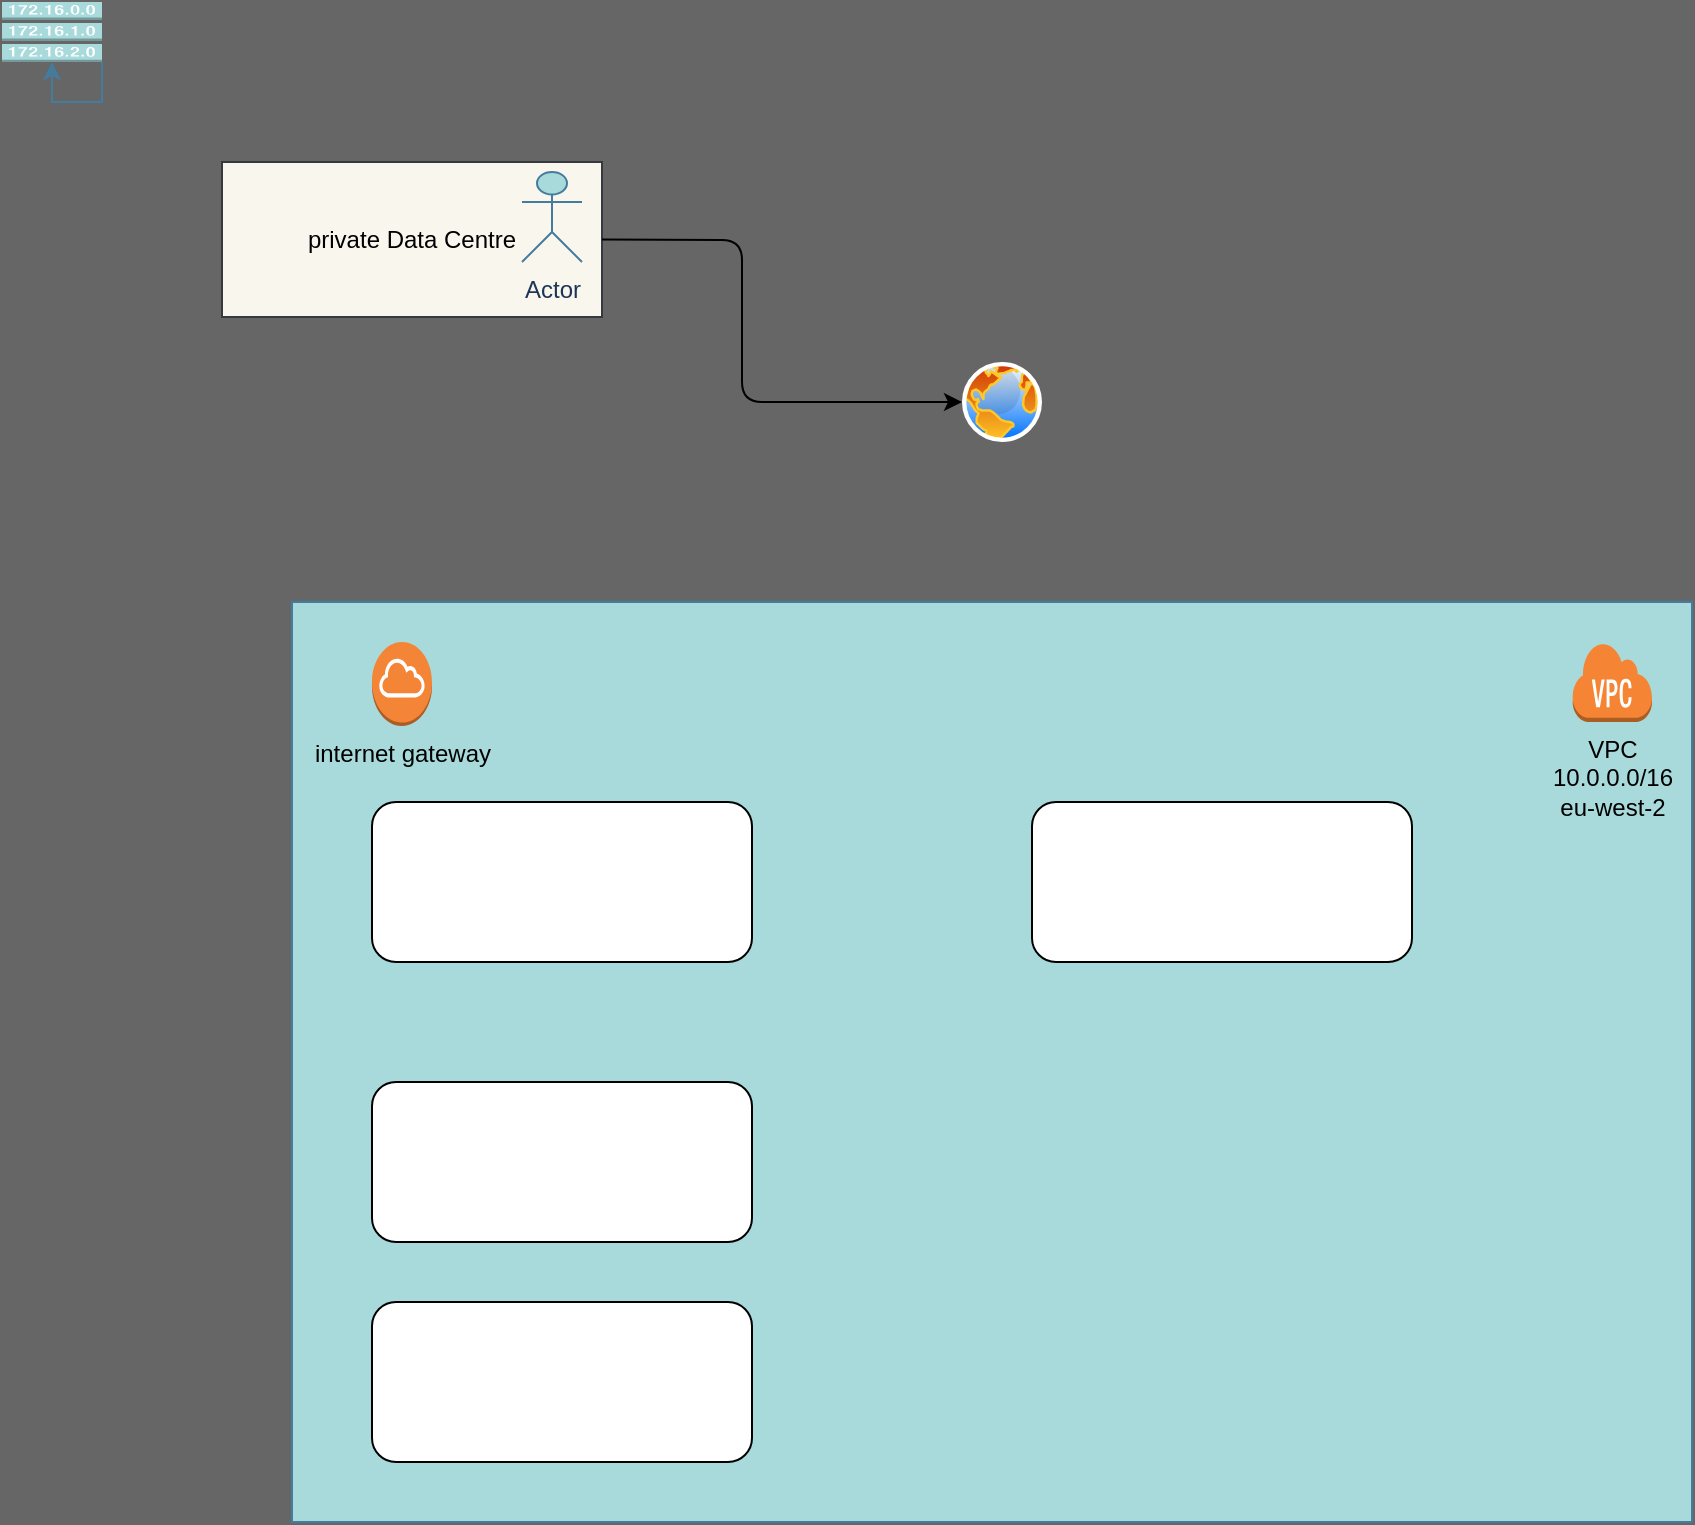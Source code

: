 <mxfile version="21.6.8" type="github">
  <diagram name="Page-1" id="vXXdHOjLMCbhnJi_8r9R">
    <mxGraphModel dx="1910" dy="1663" grid="1" gridSize="10" guides="1" tooltips="1" connect="1" arrows="1" fold="1" page="1" pageScale="1" pageWidth="850" pageHeight="1100" background="#666666" math="0" shadow="0">
      <root>
        <mxCell id="0" />
        <mxCell id="1" parent="0" />
        <mxCell id="dzske7QWv8xPjGf_Z0UT-3" value="" style="outlineConnect=0;dashed=0;verticalLabelPosition=bottom;verticalAlign=top;align=center;html=1;shape=mxgraph.aws3.route_table;fillColor=#A8DADC;labelBackgroundColor=none;strokeColor=#457B9D;fontColor=#1D3557;rounded=0;" vertex="1" parent="1">
          <mxGeometry x="-70" y="-40" width="50" height="30" as="geometry" />
        </mxCell>
        <mxCell id="dzske7QWv8xPjGf_Z0UT-4" style="edgeStyle=orthogonalEdgeStyle;rounded=0;orthogonalLoop=1;jettySize=auto;html=1;exitX=1;exitY=1;exitDx=0;exitDy=0;exitPerimeter=0;labelBackgroundColor=none;strokeColor=#457B9D;fontColor=default;" edge="1" parent="1" source="dzske7QWv8xPjGf_Z0UT-3" target="dzske7QWv8xPjGf_Z0UT-3">
          <mxGeometry relative="1" as="geometry" />
        </mxCell>
        <mxCell id="dzske7QWv8xPjGf_Z0UT-5" value="private Data Centre" style="rounded=0;whiteSpace=wrap;html=1;labelBackgroundColor=none;fillColor=#f9f7ed;strokeColor=#36393d;" vertex="1" parent="1">
          <mxGeometry x="40" y="40" width="190" height="77.5" as="geometry" />
        </mxCell>
        <mxCell id="dzske7QWv8xPjGf_Z0UT-7" value="" style="image;aspect=fixed;perimeter=ellipsePerimeter;html=1;align=center;shadow=0;dashed=0;spacingTop=3;image=img/lib/active_directory/internet_globe.svg;labelBackgroundColor=none;fillColor=#A8DADC;strokeColor=#457B9D;fontColor=#1D3557;rounded=0;" vertex="1" parent="1">
          <mxGeometry x="410" y="140" width="40" height="40" as="geometry" />
        </mxCell>
        <mxCell id="dzske7QWv8xPjGf_Z0UT-8" value="Actor" style="shape=umlActor;verticalLabelPosition=bottom;verticalAlign=top;html=1;outlineConnect=0;labelBackgroundColor=none;fillColor=#A8DADC;strokeColor=#457B9D;fontColor=#1D3557;rounded=0;" vertex="1" parent="1">
          <mxGeometry x="190" y="45" width="30" height="45" as="geometry" />
        </mxCell>
        <mxCell id="dzske7QWv8xPjGf_Z0UT-28" value="" style="endArrow=classic;html=1;exitX=1;exitY=0.5;exitDx=0;exitDy=0;" edge="1" parent="1" source="dzske7QWv8xPjGf_Z0UT-5">
          <mxGeometry width="50" height="50" relative="1" as="geometry">
            <mxPoint x="410" y="190" as="sourcePoint" />
            <mxPoint x="410" y="160" as="targetPoint" />
            <Array as="points">
              <mxPoint x="300" y="79" />
              <mxPoint x="300" y="160" />
            </Array>
          </mxGeometry>
        </mxCell>
        <mxCell id="dzske7QWv8xPjGf_Z0UT-31" value="" style="group" vertex="1" connectable="0" parent="1">
          <mxGeometry x="75" y="260" width="700" height="460" as="geometry" />
        </mxCell>
        <mxCell id="dzske7QWv8xPjGf_Z0UT-1" value="" style="rounded=0;whiteSpace=wrap;html=1;fontStyle=1;labelBackgroundColor=none;fillColor=#A8DADC;strokeColor=#457B9D;fontColor=#1D3557;movable=1;resizable=1;rotatable=1;deletable=1;editable=1;locked=0;connectable=1;" vertex="1" parent="dzske7QWv8xPjGf_Z0UT-31">
          <mxGeometry width="700" height="460" as="geometry" />
        </mxCell>
        <mxCell id="dzske7QWv8xPjGf_Z0UT-18" value="VPC&lt;br&gt;10.0.0.0/16&lt;br&gt;eu-west-2" style="outlineConnect=0;dashed=0;verticalLabelPosition=bottom;verticalAlign=top;align=center;html=1;shape=mxgraph.aws3.virtual_private_cloud;fillColor=#F58534;gradientColor=none;" vertex="1" parent="dzske7QWv8xPjGf_Z0UT-31">
          <mxGeometry x="640" y="20" width="40" height="40" as="geometry" />
        </mxCell>
        <mxCell id="dzske7QWv8xPjGf_Z0UT-19" value="internet gateway" style="outlineConnect=0;dashed=0;verticalLabelPosition=bottom;verticalAlign=top;align=center;html=1;shape=mxgraph.aws3.internet_gateway;fillColor=#F58536;gradientColor=none;rotation=0;" vertex="1" parent="dzske7QWv8xPjGf_Z0UT-31">
          <mxGeometry x="40" y="20" width="30" height="42" as="geometry" />
        </mxCell>
        <mxCell id="dzske7QWv8xPjGf_Z0UT-25" value="" style="rounded=1;whiteSpace=wrap;html=1;" vertex="1" parent="dzske7QWv8xPjGf_Z0UT-31">
          <mxGeometry x="370" y="100" width="190" height="80" as="geometry" />
        </mxCell>
        <mxCell id="dzske7QWv8xPjGf_Z0UT-27" value="" style="rounded=1;whiteSpace=wrap;html=1;direction=west;" vertex="1" parent="dzske7QWv8xPjGf_Z0UT-31">
          <mxGeometry x="40" y="100" width="190" height="80" as="geometry" />
        </mxCell>
        <mxCell id="dzske7QWv8xPjGf_Z0UT-29" value="" style="rounded=1;whiteSpace=wrap;html=1;" vertex="1" parent="dzske7QWv8xPjGf_Z0UT-31">
          <mxGeometry x="40" y="240" width="190" height="80" as="geometry" />
        </mxCell>
        <mxCell id="dzske7QWv8xPjGf_Z0UT-30" value="" style="rounded=1;whiteSpace=wrap;html=1;" vertex="1" parent="dzske7QWv8xPjGf_Z0UT-31">
          <mxGeometry x="40" y="350" width="190" height="80" as="geometry" />
        </mxCell>
      </root>
    </mxGraphModel>
  </diagram>
</mxfile>
